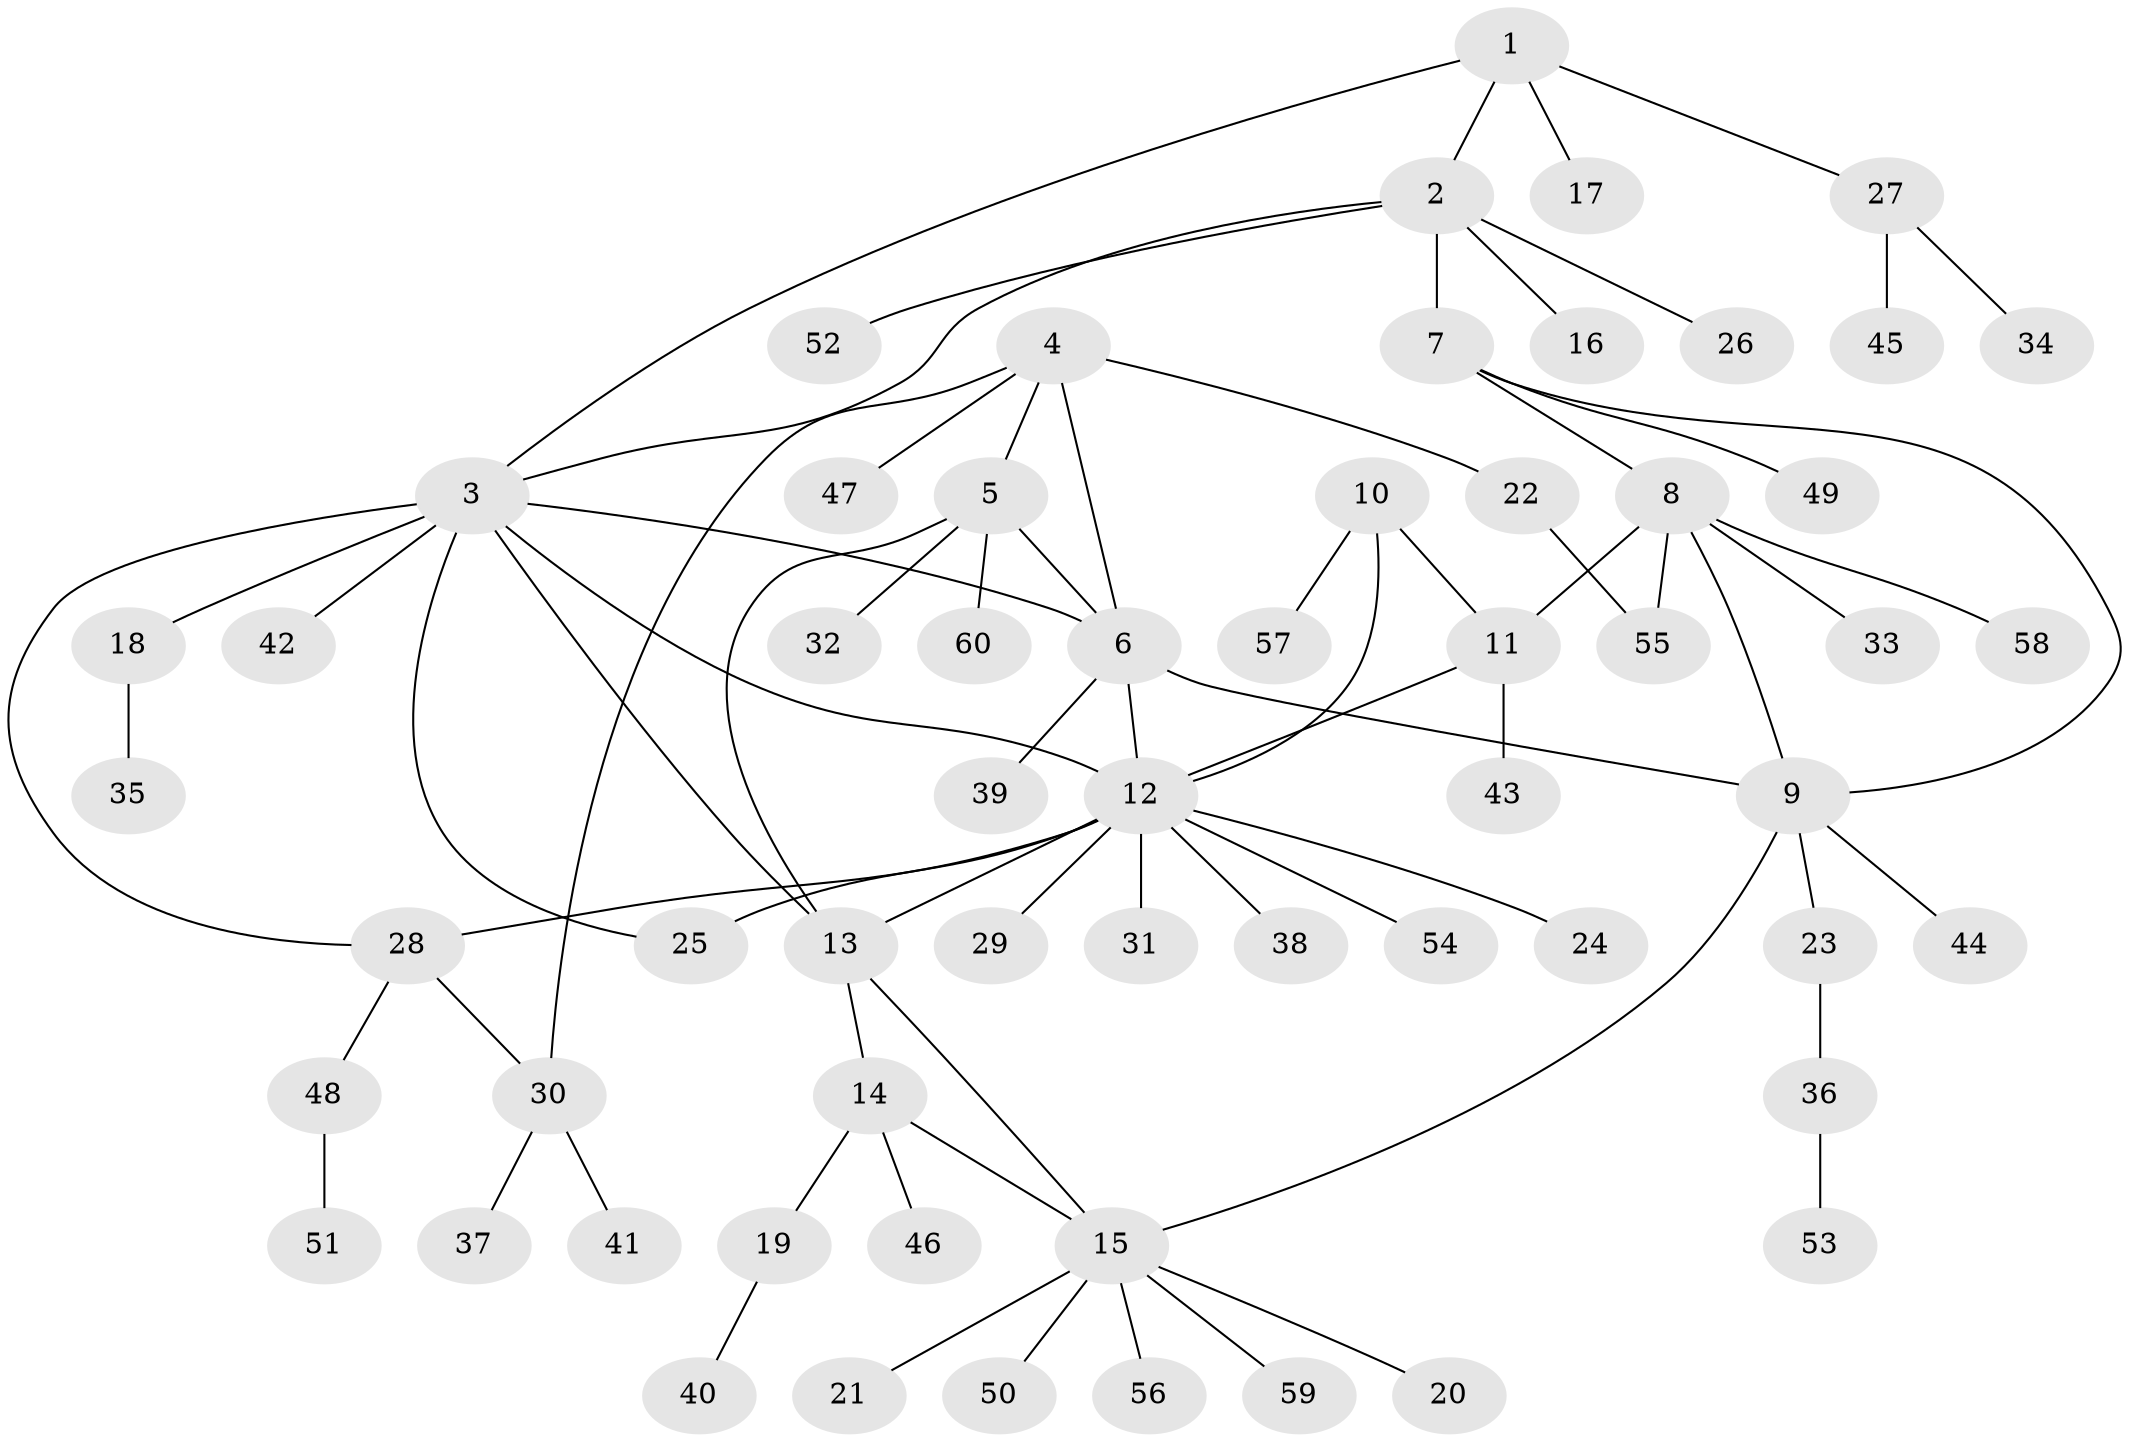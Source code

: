 // coarse degree distribution, {5: 0.11538461538461539, 8: 0.07692307692307693, 1: 0.46153846153846156, 3: 0.11538461538461539, 2: 0.11538461538461539, 4: 0.07692307692307693, 6: 0.038461538461538464}
// Generated by graph-tools (version 1.1) at 2025/37/03/04/25 23:37:38]
// undirected, 60 vertices, 74 edges
graph export_dot {
  node [color=gray90,style=filled];
  1;
  2;
  3;
  4;
  5;
  6;
  7;
  8;
  9;
  10;
  11;
  12;
  13;
  14;
  15;
  16;
  17;
  18;
  19;
  20;
  21;
  22;
  23;
  24;
  25;
  26;
  27;
  28;
  29;
  30;
  31;
  32;
  33;
  34;
  35;
  36;
  37;
  38;
  39;
  40;
  41;
  42;
  43;
  44;
  45;
  46;
  47;
  48;
  49;
  50;
  51;
  52;
  53;
  54;
  55;
  56;
  57;
  58;
  59;
  60;
  1 -- 2;
  1 -- 3;
  1 -- 17;
  1 -- 27;
  2 -- 3;
  2 -- 7;
  2 -- 16;
  2 -- 26;
  2 -- 52;
  3 -- 6;
  3 -- 12;
  3 -- 13;
  3 -- 18;
  3 -- 25;
  3 -- 28;
  3 -- 42;
  4 -- 5;
  4 -- 6;
  4 -- 22;
  4 -- 30;
  4 -- 47;
  5 -- 6;
  5 -- 13;
  5 -- 32;
  5 -- 60;
  6 -- 9;
  6 -- 12;
  6 -- 39;
  7 -- 8;
  7 -- 9;
  7 -- 49;
  8 -- 9;
  8 -- 11;
  8 -- 33;
  8 -- 55;
  8 -- 58;
  9 -- 15;
  9 -- 23;
  9 -- 44;
  10 -- 11;
  10 -- 12;
  10 -- 57;
  11 -- 12;
  11 -- 43;
  12 -- 13;
  12 -- 24;
  12 -- 25;
  12 -- 28;
  12 -- 29;
  12 -- 31;
  12 -- 38;
  12 -- 54;
  13 -- 14;
  13 -- 15;
  14 -- 15;
  14 -- 19;
  14 -- 46;
  15 -- 20;
  15 -- 21;
  15 -- 50;
  15 -- 56;
  15 -- 59;
  18 -- 35;
  19 -- 40;
  22 -- 55;
  23 -- 36;
  27 -- 34;
  27 -- 45;
  28 -- 30;
  28 -- 48;
  30 -- 37;
  30 -- 41;
  36 -- 53;
  48 -- 51;
}
